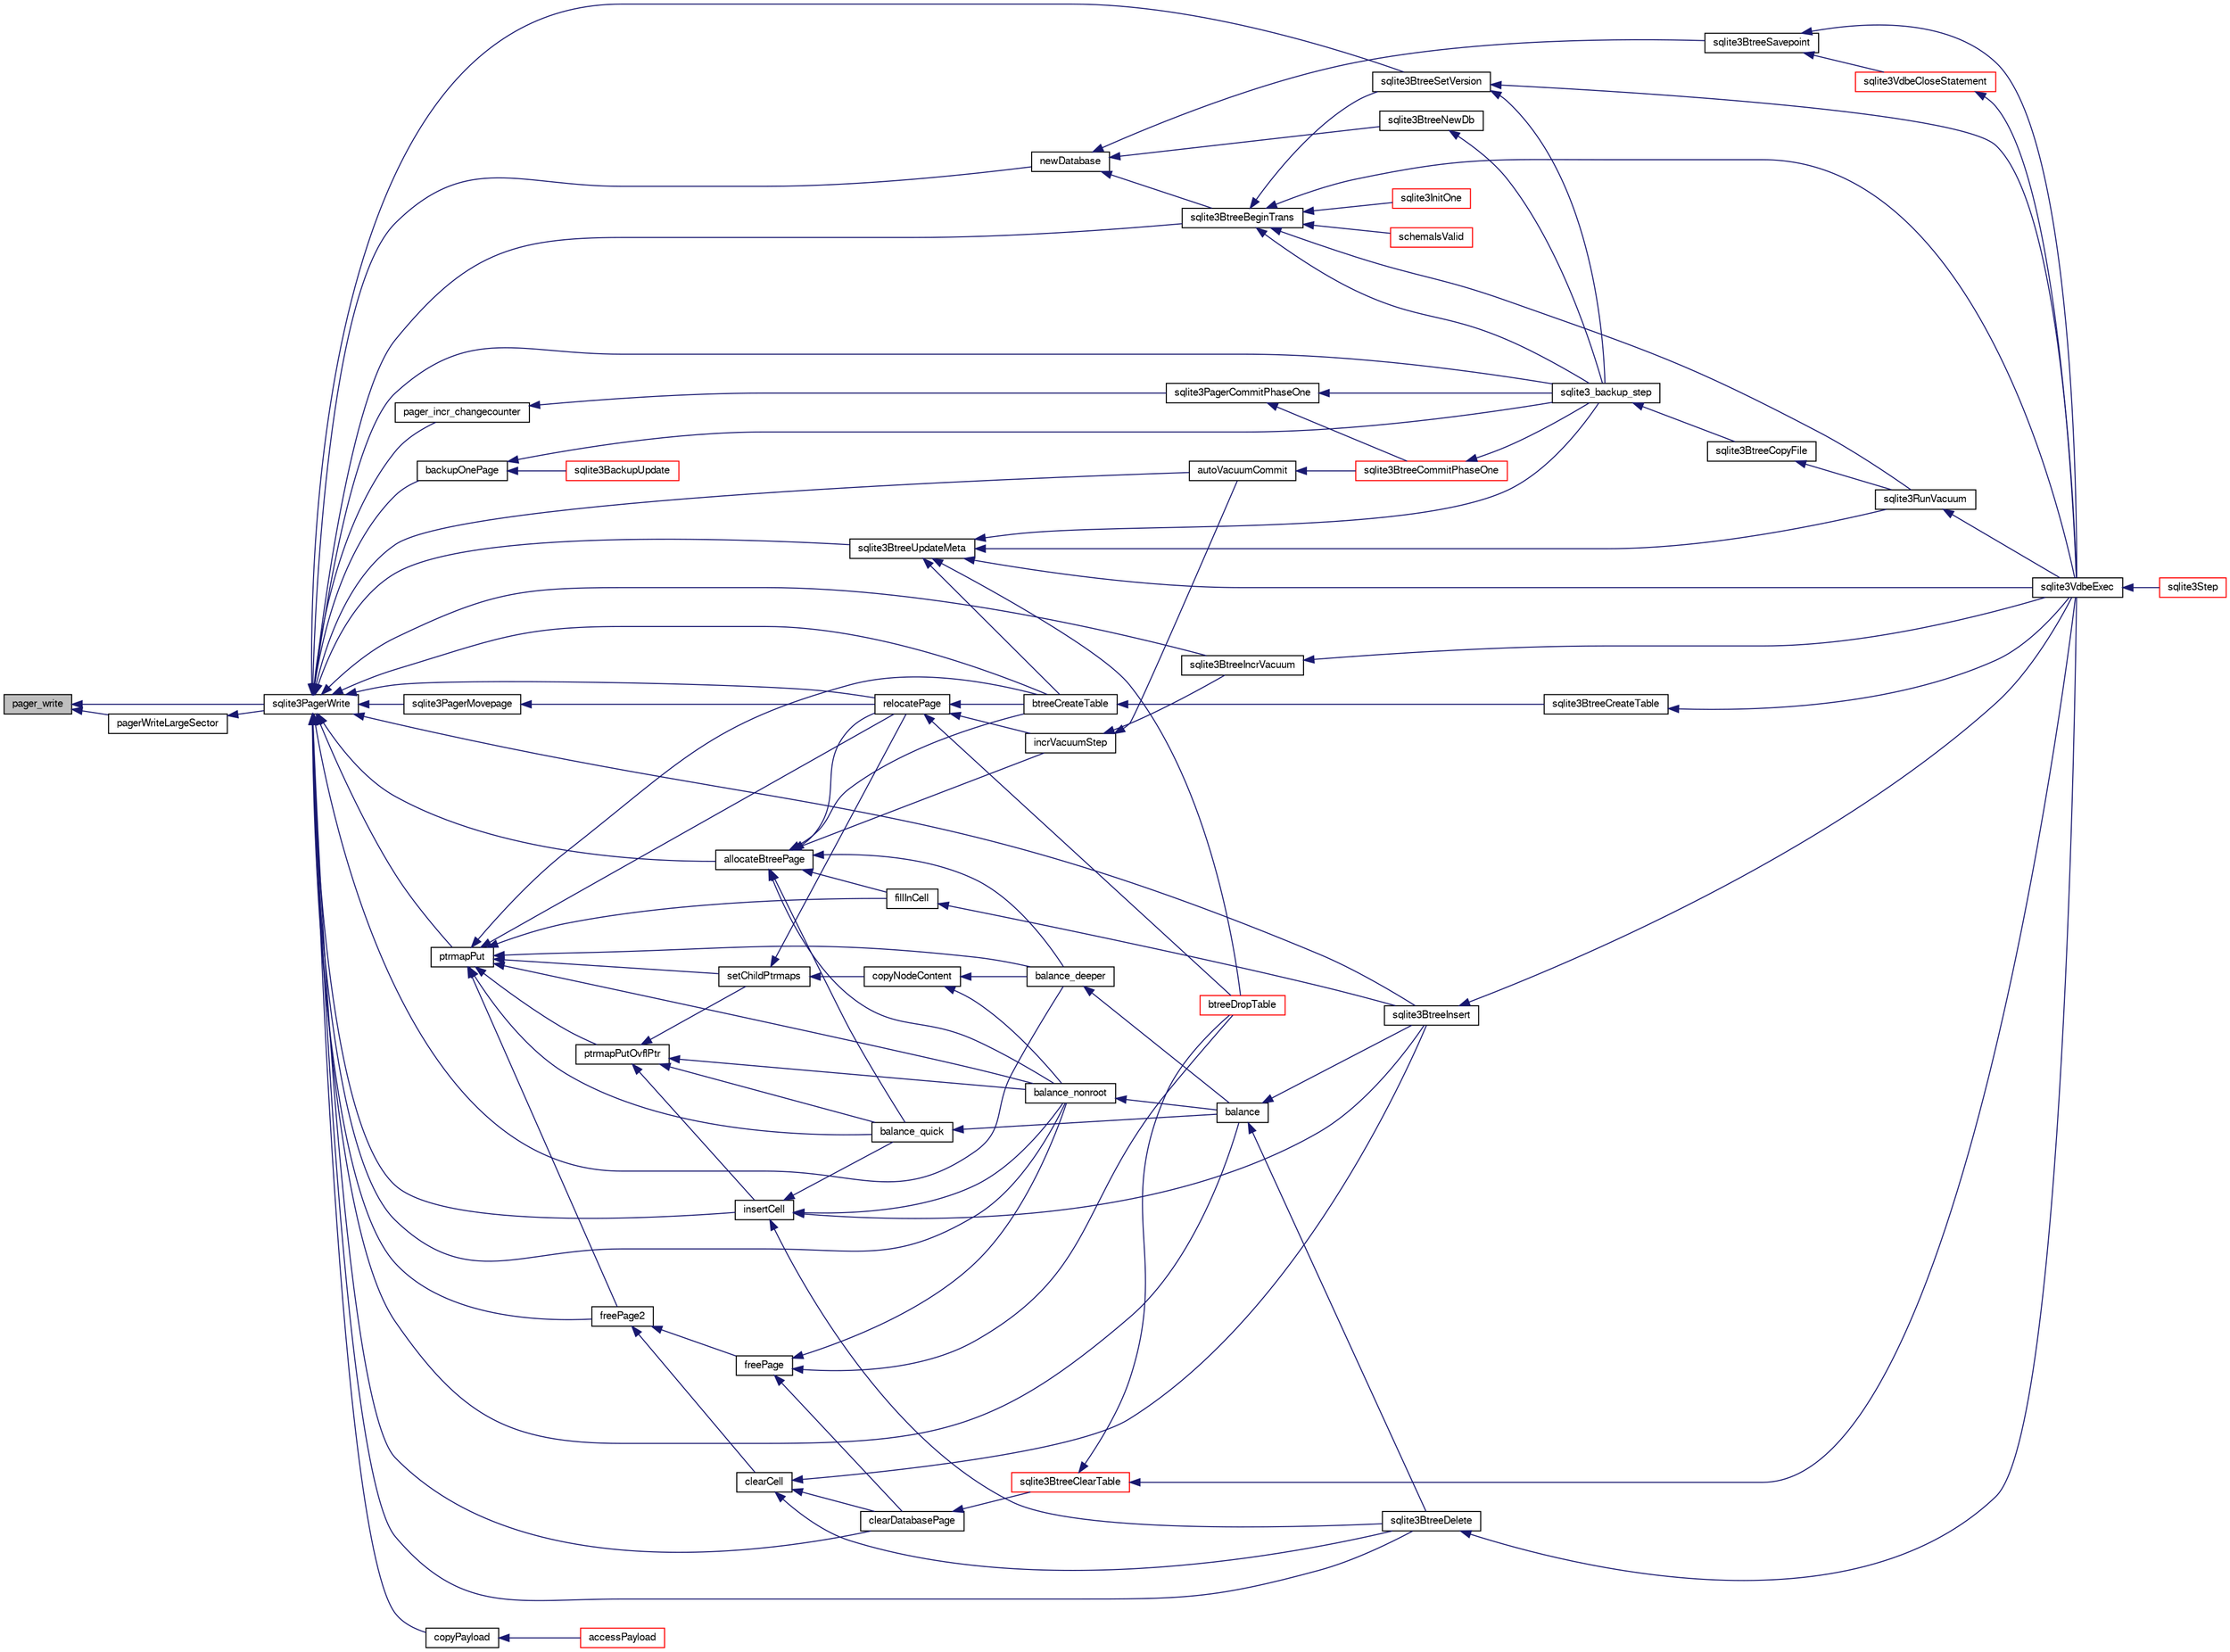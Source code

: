 digraph "pager_write"
{
  edge [fontname="FreeSans",fontsize="10",labelfontname="FreeSans",labelfontsize="10"];
  node [fontname="FreeSans",fontsize="10",shape=record];
  rankdir="LR";
  Node197301 [label="pager_write",height=0.2,width=0.4,color="black", fillcolor="grey75", style="filled", fontcolor="black"];
  Node197301 -> Node197302 [dir="back",color="midnightblue",fontsize="10",style="solid",fontname="FreeSans"];
  Node197302 [label="pagerWriteLargeSector",height=0.2,width=0.4,color="black", fillcolor="white", style="filled",URL="$sqlite3_8c.html#a06334f0cc1c2dc95ffe29c2359928b92"];
  Node197302 -> Node197303 [dir="back",color="midnightblue",fontsize="10",style="solid",fontname="FreeSans"];
  Node197303 [label="sqlite3PagerWrite",height=0.2,width=0.4,color="black", fillcolor="white", style="filled",URL="$sqlite3_8c.html#ad4b8aee028ee99575b0748b299e04ed0"];
  Node197303 -> Node197304 [dir="back",color="midnightblue",fontsize="10",style="solid",fontname="FreeSans"];
  Node197304 [label="pager_incr_changecounter",height=0.2,width=0.4,color="black", fillcolor="white", style="filled",URL="$sqlite3_8c.html#add9f57a131d488bb6fc49dedc5a4df81"];
  Node197304 -> Node197305 [dir="back",color="midnightblue",fontsize="10",style="solid",fontname="FreeSans"];
  Node197305 [label="sqlite3PagerCommitPhaseOne",height=0.2,width=0.4,color="black", fillcolor="white", style="filled",URL="$sqlite3_8c.html#a2baf986bff9120486e9acc5951494ea7"];
  Node197305 -> Node197306 [dir="back",color="midnightblue",fontsize="10",style="solid",fontname="FreeSans"];
  Node197306 [label="sqlite3BtreeCommitPhaseOne",height=0.2,width=0.4,color="red", fillcolor="white", style="filled",URL="$sqlite3_8c.html#ae266cba101e64ad99a166f237532e262"];
  Node197306 -> Node197505 [dir="back",color="midnightblue",fontsize="10",style="solid",fontname="FreeSans"];
  Node197505 [label="sqlite3_backup_step",height=0.2,width=0.4,color="black", fillcolor="white", style="filled",URL="$sqlite3_8h.html#a1699b75e98d082eebc465a9e64c35269"];
  Node197505 -> Node197506 [dir="back",color="midnightblue",fontsize="10",style="solid",fontname="FreeSans"];
  Node197506 [label="sqlite3BtreeCopyFile",height=0.2,width=0.4,color="black", fillcolor="white", style="filled",URL="$sqlite3_8c.html#a4d9e19a79f0d5c1dfcef0bd137ae83f9"];
  Node197506 -> Node197507 [dir="back",color="midnightblue",fontsize="10",style="solid",fontname="FreeSans"];
  Node197507 [label="sqlite3RunVacuum",height=0.2,width=0.4,color="black", fillcolor="white", style="filled",URL="$sqlite3_8c.html#a5e83ddc7b3e7e8e79ad5d1fc92de1d2f"];
  Node197507 -> Node197437 [dir="back",color="midnightblue",fontsize="10",style="solid",fontname="FreeSans"];
  Node197437 [label="sqlite3VdbeExec",height=0.2,width=0.4,color="black", fillcolor="white", style="filled",URL="$sqlite3_8c.html#a8ce40a614bdc56719c4d642b1e4dfb21"];
  Node197437 -> Node197438 [dir="back",color="midnightblue",fontsize="10",style="solid",fontname="FreeSans"];
  Node197438 [label="sqlite3Step",height=0.2,width=0.4,color="red", fillcolor="white", style="filled",URL="$sqlite3_8c.html#a3f2872e873e2758a4beedad1d5113554"];
  Node197305 -> Node197505 [dir="back",color="midnightblue",fontsize="10",style="solid",fontname="FreeSans"];
  Node197303 -> Node197570 [dir="back",color="midnightblue",fontsize="10",style="solid",fontname="FreeSans"];
  Node197570 [label="sqlite3PagerMovepage",height=0.2,width=0.4,color="black", fillcolor="white", style="filled",URL="$sqlite3_8c.html#a8cdedc7a185709301f12c4d7b305aa1e"];
  Node197570 -> Node197571 [dir="back",color="midnightblue",fontsize="10",style="solid",fontname="FreeSans"];
  Node197571 [label="relocatePage",height=0.2,width=0.4,color="black", fillcolor="white", style="filled",URL="$sqlite3_8c.html#af8fb5934ff87b02845c89350c57fd2bc"];
  Node197571 -> Node197572 [dir="back",color="midnightblue",fontsize="10",style="solid",fontname="FreeSans"];
  Node197572 [label="incrVacuumStep",height=0.2,width=0.4,color="black", fillcolor="white", style="filled",URL="$sqlite3_8c.html#a68a85130a567f1700dc0907ec9227892"];
  Node197572 -> Node197573 [dir="back",color="midnightblue",fontsize="10",style="solid",fontname="FreeSans"];
  Node197573 [label="sqlite3BtreeIncrVacuum",height=0.2,width=0.4,color="black", fillcolor="white", style="filled",URL="$sqlite3_8c.html#a0b4c98acfd785fc6d5dc5c3237030318"];
  Node197573 -> Node197437 [dir="back",color="midnightblue",fontsize="10",style="solid",fontname="FreeSans"];
  Node197572 -> Node197574 [dir="back",color="midnightblue",fontsize="10",style="solid",fontname="FreeSans"];
  Node197574 [label="autoVacuumCommit",height=0.2,width=0.4,color="black", fillcolor="white", style="filled",URL="$sqlite3_8c.html#a809d22c6311135ae3048adf41febaef0"];
  Node197574 -> Node197306 [dir="back",color="midnightblue",fontsize="10",style="solid",fontname="FreeSans"];
  Node197571 -> Node197575 [dir="back",color="midnightblue",fontsize="10",style="solid",fontname="FreeSans"];
  Node197575 [label="btreeCreateTable",height=0.2,width=0.4,color="black", fillcolor="white", style="filled",URL="$sqlite3_8c.html#a48e09eaac366a6b585edd02553872954"];
  Node197575 -> Node197576 [dir="back",color="midnightblue",fontsize="10",style="solid",fontname="FreeSans"];
  Node197576 [label="sqlite3BtreeCreateTable",height=0.2,width=0.4,color="black", fillcolor="white", style="filled",URL="$sqlite3_8c.html#a1a9ef91a0faff12254ec3f58cade3291"];
  Node197576 -> Node197437 [dir="back",color="midnightblue",fontsize="10",style="solid",fontname="FreeSans"];
  Node197571 -> Node197577 [dir="back",color="midnightblue",fontsize="10",style="solid",fontname="FreeSans"];
  Node197577 [label="btreeDropTable",height=0.2,width=0.4,color="red", fillcolor="white", style="filled",URL="$sqlite3_8c.html#abba4061ea34842db278e91f537d2c2ff"];
  Node197303 -> Node197579 [dir="back",color="midnightblue",fontsize="10",style="solid",fontname="FreeSans"];
  Node197579 [label="ptrmapPut",height=0.2,width=0.4,color="black", fillcolor="white", style="filled",URL="$sqlite3_8c.html#ac16fbe55892f29324ac5d09957374ed0"];
  Node197579 -> Node197580 [dir="back",color="midnightblue",fontsize="10",style="solid",fontname="FreeSans"];
  Node197580 [label="ptrmapPutOvflPtr",height=0.2,width=0.4,color="black", fillcolor="white", style="filled",URL="$sqlite3_8c.html#a5b7cb112db531e0498aaddcbadb4985b"];
  Node197580 -> Node197581 [dir="back",color="midnightblue",fontsize="10",style="solid",fontname="FreeSans"];
  Node197581 [label="setChildPtrmaps",height=0.2,width=0.4,color="black", fillcolor="white", style="filled",URL="$sqlite3_8c.html#adf2ff6d11495ca47f88ace93f5be9d91"];
  Node197581 -> Node197571 [dir="back",color="midnightblue",fontsize="10",style="solid",fontname="FreeSans"];
  Node197581 -> Node197582 [dir="back",color="midnightblue",fontsize="10",style="solid",fontname="FreeSans"];
  Node197582 [label="copyNodeContent",height=0.2,width=0.4,color="black", fillcolor="white", style="filled",URL="$sqlite3_8c.html#ad73085375c8b00ebc87bc75dba37ca7b"];
  Node197582 -> Node197583 [dir="back",color="midnightblue",fontsize="10",style="solid",fontname="FreeSans"];
  Node197583 [label="balance_nonroot",height=0.2,width=0.4,color="black", fillcolor="white", style="filled",URL="$sqlite3_8c.html#a513ba5c0beb3462a4b60064469f1539d"];
  Node197583 -> Node197584 [dir="back",color="midnightblue",fontsize="10",style="solid",fontname="FreeSans"];
  Node197584 [label="balance",height=0.2,width=0.4,color="black", fillcolor="white", style="filled",URL="$sqlite3_8c.html#a173f7c872fb68ccd3a20440d640b66c7"];
  Node197584 -> Node197585 [dir="back",color="midnightblue",fontsize="10",style="solid",fontname="FreeSans"];
  Node197585 [label="sqlite3BtreeInsert",height=0.2,width=0.4,color="black", fillcolor="white", style="filled",URL="$sqlite3_8c.html#aa6c6b68ed28d38984e5fa329794d7f02"];
  Node197585 -> Node197437 [dir="back",color="midnightblue",fontsize="10",style="solid",fontname="FreeSans"];
  Node197584 -> Node197586 [dir="back",color="midnightblue",fontsize="10",style="solid",fontname="FreeSans"];
  Node197586 [label="sqlite3BtreeDelete",height=0.2,width=0.4,color="black", fillcolor="white", style="filled",URL="$sqlite3_8c.html#a65c40cd7ec987dbd25392a180f388fe7"];
  Node197586 -> Node197437 [dir="back",color="midnightblue",fontsize="10",style="solid",fontname="FreeSans"];
  Node197582 -> Node197587 [dir="back",color="midnightblue",fontsize="10",style="solid",fontname="FreeSans"];
  Node197587 [label="balance_deeper",height=0.2,width=0.4,color="black", fillcolor="white", style="filled",URL="$sqlite3_8c.html#af8eafba12a6ebc987cf6ae89f4cce1a8"];
  Node197587 -> Node197584 [dir="back",color="midnightblue",fontsize="10",style="solid",fontname="FreeSans"];
  Node197580 -> Node197588 [dir="back",color="midnightblue",fontsize="10",style="solid",fontname="FreeSans"];
  Node197588 [label="insertCell",height=0.2,width=0.4,color="black", fillcolor="white", style="filled",URL="$sqlite3_8c.html#a16d3a955fe59894c541d500ddf92d7c0"];
  Node197588 -> Node197589 [dir="back",color="midnightblue",fontsize="10",style="solid",fontname="FreeSans"];
  Node197589 [label="balance_quick",height=0.2,width=0.4,color="black", fillcolor="white", style="filled",URL="$sqlite3_8c.html#a92f1869a02b8b9196e5ea7ed2e61c328"];
  Node197589 -> Node197584 [dir="back",color="midnightblue",fontsize="10",style="solid",fontname="FreeSans"];
  Node197588 -> Node197583 [dir="back",color="midnightblue",fontsize="10",style="solid",fontname="FreeSans"];
  Node197588 -> Node197585 [dir="back",color="midnightblue",fontsize="10",style="solid",fontname="FreeSans"];
  Node197588 -> Node197586 [dir="back",color="midnightblue",fontsize="10",style="solid",fontname="FreeSans"];
  Node197580 -> Node197589 [dir="back",color="midnightblue",fontsize="10",style="solid",fontname="FreeSans"];
  Node197580 -> Node197583 [dir="back",color="midnightblue",fontsize="10",style="solid",fontname="FreeSans"];
  Node197579 -> Node197581 [dir="back",color="midnightblue",fontsize="10",style="solid",fontname="FreeSans"];
  Node197579 -> Node197571 [dir="back",color="midnightblue",fontsize="10",style="solid",fontname="FreeSans"];
  Node197579 -> Node197590 [dir="back",color="midnightblue",fontsize="10",style="solid",fontname="FreeSans"];
  Node197590 [label="freePage2",height=0.2,width=0.4,color="black", fillcolor="white", style="filled",URL="$sqlite3_8c.html#a625a2c2bdaf95cdb3a7cb945201f7efb"];
  Node197590 -> Node197591 [dir="back",color="midnightblue",fontsize="10",style="solid",fontname="FreeSans"];
  Node197591 [label="freePage",height=0.2,width=0.4,color="black", fillcolor="white", style="filled",URL="$sqlite3_8c.html#ad98f5006fdec390948dd2966cf0cf12f"];
  Node197591 -> Node197583 [dir="back",color="midnightblue",fontsize="10",style="solid",fontname="FreeSans"];
  Node197591 -> Node197592 [dir="back",color="midnightblue",fontsize="10",style="solid",fontname="FreeSans"];
  Node197592 [label="clearDatabasePage",height=0.2,width=0.4,color="black", fillcolor="white", style="filled",URL="$sqlite3_8c.html#aecc3046a56feeeabd3ca93c0685e35d5"];
  Node197592 -> Node197593 [dir="back",color="midnightblue",fontsize="10",style="solid",fontname="FreeSans"];
  Node197593 [label="sqlite3BtreeClearTable",height=0.2,width=0.4,color="red", fillcolor="white", style="filled",URL="$sqlite3_8c.html#ac2fcbee7dcc155d776ecf9d5151f3872"];
  Node197593 -> Node197577 [dir="back",color="midnightblue",fontsize="10",style="solid",fontname="FreeSans"];
  Node197593 -> Node197437 [dir="back",color="midnightblue",fontsize="10",style="solid",fontname="FreeSans"];
  Node197591 -> Node197577 [dir="back",color="midnightblue",fontsize="10",style="solid",fontname="FreeSans"];
  Node197590 -> Node197595 [dir="back",color="midnightblue",fontsize="10",style="solid",fontname="FreeSans"];
  Node197595 [label="clearCell",height=0.2,width=0.4,color="black", fillcolor="white", style="filled",URL="$sqlite3_8c.html#acde9692b1b53b7e35fa3ee62c01a0341"];
  Node197595 -> Node197585 [dir="back",color="midnightblue",fontsize="10",style="solid",fontname="FreeSans"];
  Node197595 -> Node197586 [dir="back",color="midnightblue",fontsize="10",style="solid",fontname="FreeSans"];
  Node197595 -> Node197592 [dir="back",color="midnightblue",fontsize="10",style="solid",fontname="FreeSans"];
  Node197579 -> Node197596 [dir="back",color="midnightblue",fontsize="10",style="solid",fontname="FreeSans"];
  Node197596 [label="fillInCell",height=0.2,width=0.4,color="black", fillcolor="white", style="filled",URL="$sqlite3_8c.html#ab66a77004cf93954f2aae7e52a4e51a7"];
  Node197596 -> Node197585 [dir="back",color="midnightblue",fontsize="10",style="solid",fontname="FreeSans"];
  Node197579 -> Node197589 [dir="back",color="midnightblue",fontsize="10",style="solid",fontname="FreeSans"];
  Node197579 -> Node197583 [dir="back",color="midnightblue",fontsize="10",style="solid",fontname="FreeSans"];
  Node197579 -> Node197587 [dir="back",color="midnightblue",fontsize="10",style="solid",fontname="FreeSans"];
  Node197579 -> Node197575 [dir="back",color="midnightblue",fontsize="10",style="solid",fontname="FreeSans"];
  Node197303 -> Node197597 [dir="back",color="midnightblue",fontsize="10",style="solid",fontname="FreeSans"];
  Node197597 [label="newDatabase",height=0.2,width=0.4,color="black", fillcolor="white", style="filled",URL="$sqlite3_8c.html#a974c792d17dab330807b588197cae229"];
  Node197597 -> Node197598 [dir="back",color="midnightblue",fontsize="10",style="solid",fontname="FreeSans"];
  Node197598 [label="sqlite3BtreeNewDb",height=0.2,width=0.4,color="black", fillcolor="white", style="filled",URL="$sqlite3_8c.html#a08d2026f82b067753a698376c12c0324"];
  Node197598 -> Node197505 [dir="back",color="midnightblue",fontsize="10",style="solid",fontname="FreeSans"];
  Node197597 -> Node197599 [dir="back",color="midnightblue",fontsize="10",style="solid",fontname="FreeSans"];
  Node197599 [label="sqlite3BtreeBeginTrans",height=0.2,width=0.4,color="black", fillcolor="white", style="filled",URL="$sqlite3_8c.html#a52d6706df15c67c22aa7d0e290c16bf5"];
  Node197599 -> Node197600 [dir="back",color="midnightblue",fontsize="10",style="solid",fontname="FreeSans"];
  Node197600 [label="sqlite3BtreeSetVersion",height=0.2,width=0.4,color="black", fillcolor="white", style="filled",URL="$sqlite3_8c.html#a2db3061b5c557699a47415ca0342ba01"];
  Node197600 -> Node197505 [dir="back",color="midnightblue",fontsize="10",style="solid",fontname="FreeSans"];
  Node197600 -> Node197437 [dir="back",color="midnightblue",fontsize="10",style="solid",fontname="FreeSans"];
  Node197599 -> Node197505 [dir="back",color="midnightblue",fontsize="10",style="solid",fontname="FreeSans"];
  Node197599 -> Node197437 [dir="back",color="midnightblue",fontsize="10",style="solid",fontname="FreeSans"];
  Node197599 -> Node197308 [dir="back",color="midnightblue",fontsize="10",style="solid",fontname="FreeSans"];
  Node197308 [label="sqlite3InitOne",height=0.2,width=0.4,color="red", fillcolor="white", style="filled",URL="$sqlite3_8c.html#ac4318b25df65269906b0379251fe9b85"];
  Node197599 -> Node197410 [dir="back",color="midnightblue",fontsize="10",style="solid",fontname="FreeSans"];
  Node197410 [label="schemaIsValid",height=0.2,width=0.4,color="red", fillcolor="white", style="filled",URL="$sqlite3_8c.html#a7c466fe28e7ca6f46b8bf72c46d9738d"];
  Node197599 -> Node197507 [dir="back",color="midnightblue",fontsize="10",style="solid",fontname="FreeSans"];
  Node197597 -> Node197601 [dir="back",color="midnightblue",fontsize="10",style="solid",fontname="FreeSans"];
  Node197601 [label="sqlite3BtreeSavepoint",height=0.2,width=0.4,color="black", fillcolor="white", style="filled",URL="$sqlite3_8c.html#a4580edf7e5192abf64317a3931972115"];
  Node197601 -> Node197602 [dir="back",color="midnightblue",fontsize="10",style="solid",fontname="FreeSans"];
  Node197602 [label="sqlite3VdbeCloseStatement",height=0.2,width=0.4,color="red", fillcolor="white", style="filled",URL="$sqlite3_8c.html#a4c26892e24ee00a0b5ba3bdeaf2d36fa"];
  Node197602 -> Node197437 [dir="back",color="midnightblue",fontsize="10",style="solid",fontname="FreeSans"];
  Node197601 -> Node197437 [dir="back",color="midnightblue",fontsize="10",style="solid",fontname="FreeSans"];
  Node197303 -> Node197599 [dir="back",color="midnightblue",fontsize="10",style="solid",fontname="FreeSans"];
  Node197303 -> Node197571 [dir="back",color="midnightblue",fontsize="10",style="solid",fontname="FreeSans"];
  Node197303 -> Node197573 [dir="back",color="midnightblue",fontsize="10",style="solid",fontname="FreeSans"];
  Node197303 -> Node197574 [dir="back",color="midnightblue",fontsize="10",style="solid",fontname="FreeSans"];
  Node197303 -> Node197603 [dir="back",color="midnightblue",fontsize="10",style="solid",fontname="FreeSans"];
  Node197603 [label="copyPayload",height=0.2,width=0.4,color="black", fillcolor="white", style="filled",URL="$sqlite3_8c.html#aedb2ad4326779a68bc8e012570bda430"];
  Node197603 -> Node197604 [dir="back",color="midnightblue",fontsize="10",style="solid",fontname="FreeSans"];
  Node197604 [label="accessPayload",height=0.2,width=0.4,color="red", fillcolor="white", style="filled",URL="$sqlite3_8c.html#acf70e6d3cb6afd54d677b3dffb6959d2"];
  Node197303 -> Node197625 [dir="back",color="midnightblue",fontsize="10",style="solid",fontname="FreeSans"];
  Node197625 [label="allocateBtreePage",height=0.2,width=0.4,color="black", fillcolor="white", style="filled",URL="$sqlite3_8c.html#ae84ce1103eabfe9455a6a59e6cec4a33"];
  Node197625 -> Node197571 [dir="back",color="midnightblue",fontsize="10",style="solid",fontname="FreeSans"];
  Node197625 -> Node197572 [dir="back",color="midnightblue",fontsize="10",style="solid",fontname="FreeSans"];
  Node197625 -> Node197596 [dir="back",color="midnightblue",fontsize="10",style="solid",fontname="FreeSans"];
  Node197625 -> Node197589 [dir="back",color="midnightblue",fontsize="10",style="solid",fontname="FreeSans"];
  Node197625 -> Node197583 [dir="back",color="midnightblue",fontsize="10",style="solid",fontname="FreeSans"];
  Node197625 -> Node197587 [dir="back",color="midnightblue",fontsize="10",style="solid",fontname="FreeSans"];
  Node197625 -> Node197575 [dir="back",color="midnightblue",fontsize="10",style="solid",fontname="FreeSans"];
  Node197303 -> Node197590 [dir="back",color="midnightblue",fontsize="10",style="solid",fontname="FreeSans"];
  Node197303 -> Node197588 [dir="back",color="midnightblue",fontsize="10",style="solid",fontname="FreeSans"];
  Node197303 -> Node197583 [dir="back",color="midnightblue",fontsize="10",style="solid",fontname="FreeSans"];
  Node197303 -> Node197587 [dir="back",color="midnightblue",fontsize="10",style="solid",fontname="FreeSans"];
  Node197303 -> Node197584 [dir="back",color="midnightblue",fontsize="10",style="solid",fontname="FreeSans"];
  Node197303 -> Node197585 [dir="back",color="midnightblue",fontsize="10",style="solid",fontname="FreeSans"];
  Node197303 -> Node197586 [dir="back",color="midnightblue",fontsize="10",style="solid",fontname="FreeSans"];
  Node197303 -> Node197575 [dir="back",color="midnightblue",fontsize="10",style="solid",fontname="FreeSans"];
  Node197303 -> Node197592 [dir="back",color="midnightblue",fontsize="10",style="solid",fontname="FreeSans"];
  Node197303 -> Node197626 [dir="back",color="midnightblue",fontsize="10",style="solid",fontname="FreeSans"];
  Node197626 [label="sqlite3BtreeUpdateMeta",height=0.2,width=0.4,color="black", fillcolor="white", style="filled",URL="$sqlite3_8c.html#a550ba529de456d619365377b5528641c"];
  Node197626 -> Node197575 [dir="back",color="midnightblue",fontsize="10",style="solid",fontname="FreeSans"];
  Node197626 -> Node197577 [dir="back",color="midnightblue",fontsize="10",style="solid",fontname="FreeSans"];
  Node197626 -> Node197505 [dir="back",color="midnightblue",fontsize="10",style="solid",fontname="FreeSans"];
  Node197626 -> Node197437 [dir="back",color="midnightblue",fontsize="10",style="solid",fontname="FreeSans"];
  Node197626 -> Node197507 [dir="back",color="midnightblue",fontsize="10",style="solid",fontname="FreeSans"];
  Node197303 -> Node197600 [dir="back",color="midnightblue",fontsize="10",style="solid",fontname="FreeSans"];
  Node197303 -> Node197627 [dir="back",color="midnightblue",fontsize="10",style="solid",fontname="FreeSans"];
  Node197627 [label="backupOnePage",height=0.2,width=0.4,color="black", fillcolor="white", style="filled",URL="$sqlite3_8c.html#a7efb6a8380d746b14e73db99ad3428a2"];
  Node197627 -> Node197505 [dir="back",color="midnightblue",fontsize="10",style="solid",fontname="FreeSans"];
  Node197627 -> Node197628 [dir="back",color="midnightblue",fontsize="10",style="solid",fontname="FreeSans"];
  Node197628 [label="sqlite3BackupUpdate",height=0.2,width=0.4,color="red", fillcolor="white", style="filled",URL="$sqlite3_8c.html#a928fd0b03c8d689beb3b81d73e9c713c"];
  Node197303 -> Node197505 [dir="back",color="midnightblue",fontsize="10",style="solid",fontname="FreeSans"];
  Node197301 -> Node197303 [dir="back",color="midnightblue",fontsize="10",style="solid",fontname="FreeSans"];
}
